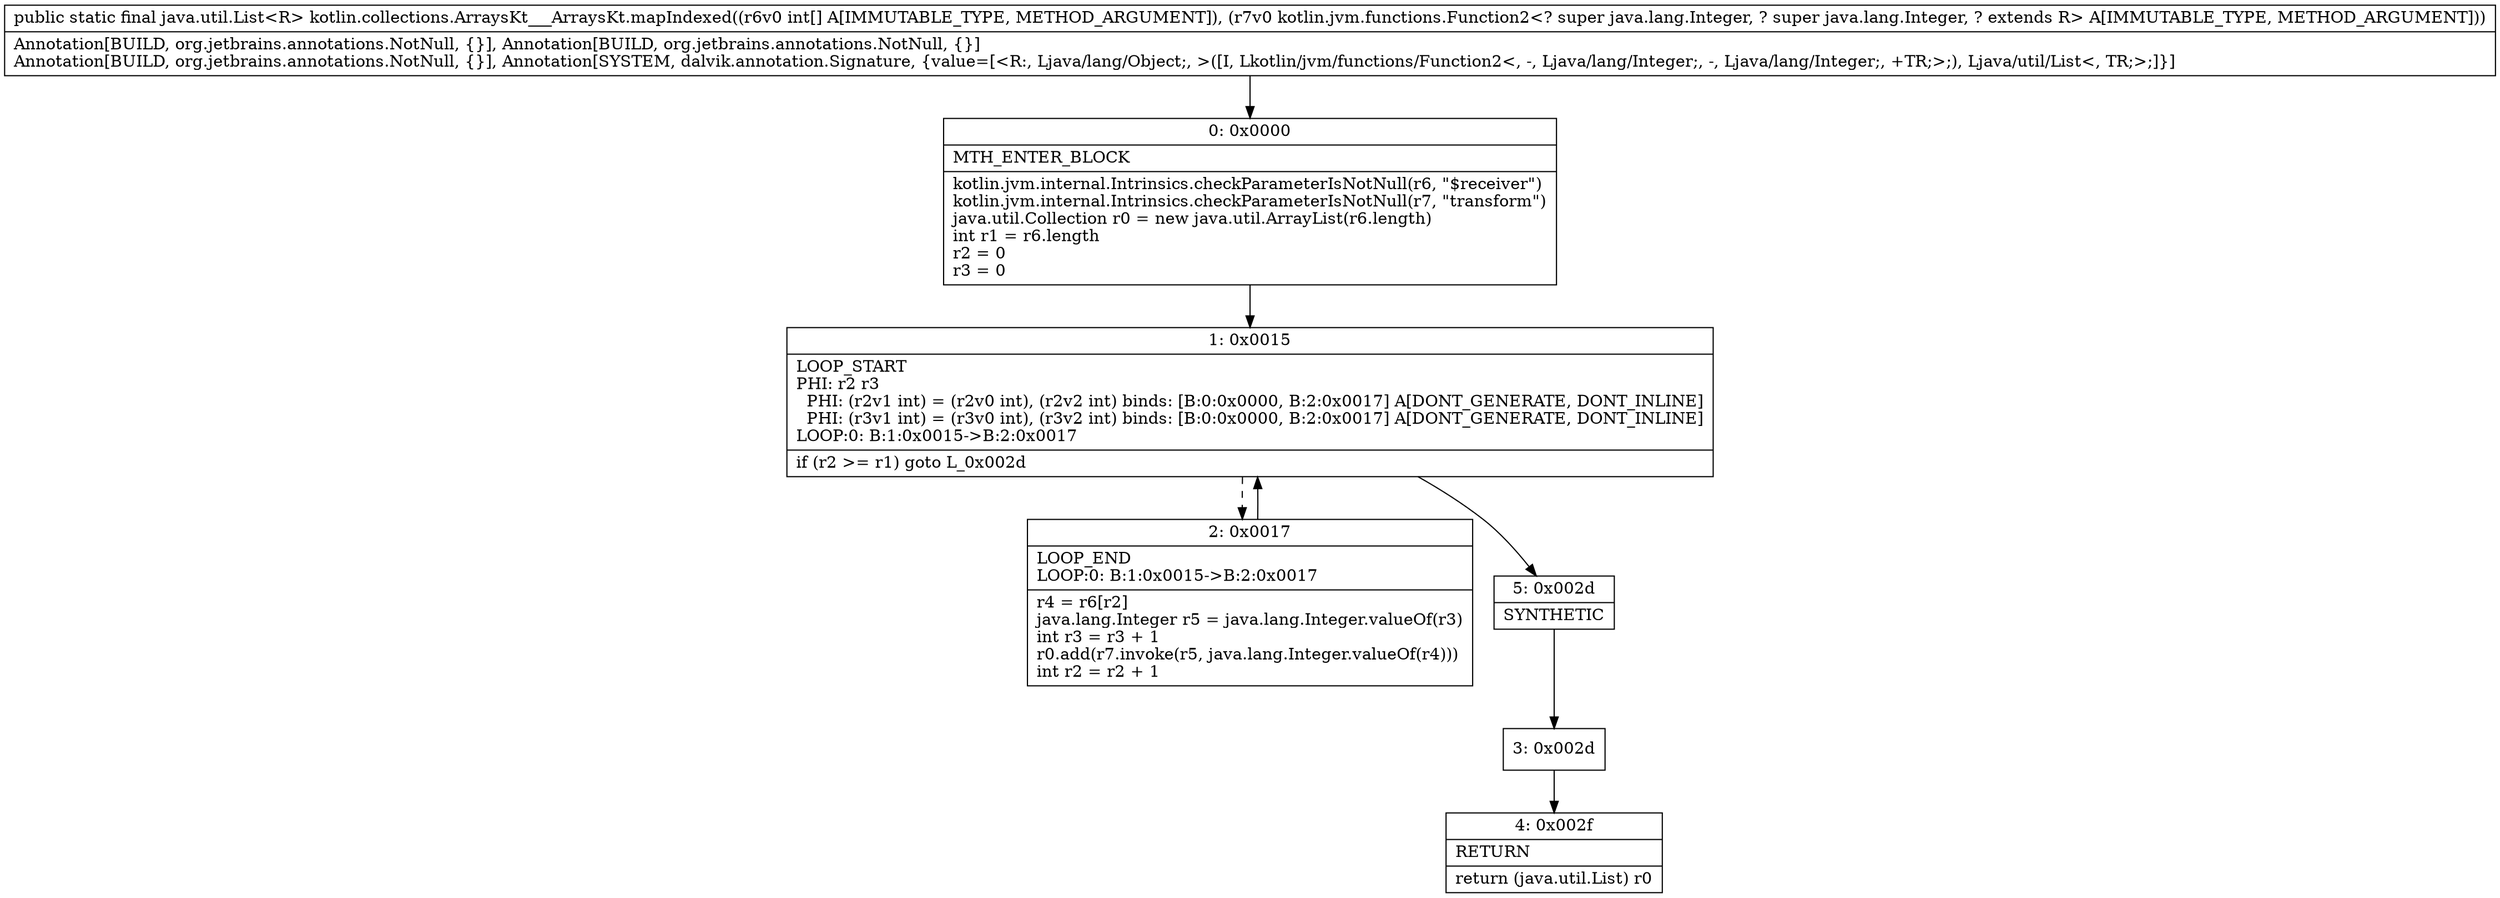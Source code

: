 digraph "CFG forkotlin.collections.ArraysKt___ArraysKt.mapIndexed([ILkotlin\/jvm\/functions\/Function2;)Ljava\/util\/List;" {
Node_0 [shape=record,label="{0\:\ 0x0000|MTH_ENTER_BLOCK\l|kotlin.jvm.internal.Intrinsics.checkParameterIsNotNull(r6, \"$receiver\")\lkotlin.jvm.internal.Intrinsics.checkParameterIsNotNull(r7, \"transform\")\ljava.util.Collection r0 = new java.util.ArrayList(r6.length)\lint r1 = r6.length\lr2 = 0\lr3 = 0\l}"];
Node_1 [shape=record,label="{1\:\ 0x0015|LOOP_START\lPHI: r2 r3 \l  PHI: (r2v1 int) = (r2v0 int), (r2v2 int) binds: [B:0:0x0000, B:2:0x0017] A[DONT_GENERATE, DONT_INLINE]\l  PHI: (r3v1 int) = (r3v0 int), (r3v2 int) binds: [B:0:0x0000, B:2:0x0017] A[DONT_GENERATE, DONT_INLINE]\lLOOP:0: B:1:0x0015\-\>B:2:0x0017\l|if (r2 \>= r1) goto L_0x002d\l}"];
Node_2 [shape=record,label="{2\:\ 0x0017|LOOP_END\lLOOP:0: B:1:0x0015\-\>B:2:0x0017\l|r4 = r6[r2]\ljava.lang.Integer r5 = java.lang.Integer.valueOf(r3)\lint r3 = r3 + 1\lr0.add(r7.invoke(r5, java.lang.Integer.valueOf(r4)))\lint r2 = r2 + 1\l}"];
Node_3 [shape=record,label="{3\:\ 0x002d}"];
Node_4 [shape=record,label="{4\:\ 0x002f|RETURN\l|return (java.util.List) r0\l}"];
Node_5 [shape=record,label="{5\:\ 0x002d|SYNTHETIC\l}"];
MethodNode[shape=record,label="{public static final java.util.List\<R\> kotlin.collections.ArraysKt___ArraysKt.mapIndexed((r6v0 int[] A[IMMUTABLE_TYPE, METHOD_ARGUMENT]), (r7v0 kotlin.jvm.functions.Function2\<? super java.lang.Integer, ? super java.lang.Integer, ? extends R\> A[IMMUTABLE_TYPE, METHOD_ARGUMENT]))  | Annotation[BUILD, org.jetbrains.annotations.NotNull, \{\}], Annotation[BUILD, org.jetbrains.annotations.NotNull, \{\}]\lAnnotation[BUILD, org.jetbrains.annotations.NotNull, \{\}], Annotation[SYSTEM, dalvik.annotation.Signature, \{value=[\<R:, Ljava\/lang\/Object;, \>([I, Lkotlin\/jvm\/functions\/Function2\<, \-, Ljava\/lang\/Integer;, \-, Ljava\/lang\/Integer;, +TR;\>;), Ljava\/util\/List\<, TR;\>;]\}]\l}"];
MethodNode -> Node_0;
Node_0 -> Node_1;
Node_1 -> Node_2[style=dashed];
Node_1 -> Node_5;
Node_2 -> Node_1;
Node_3 -> Node_4;
Node_5 -> Node_3;
}

